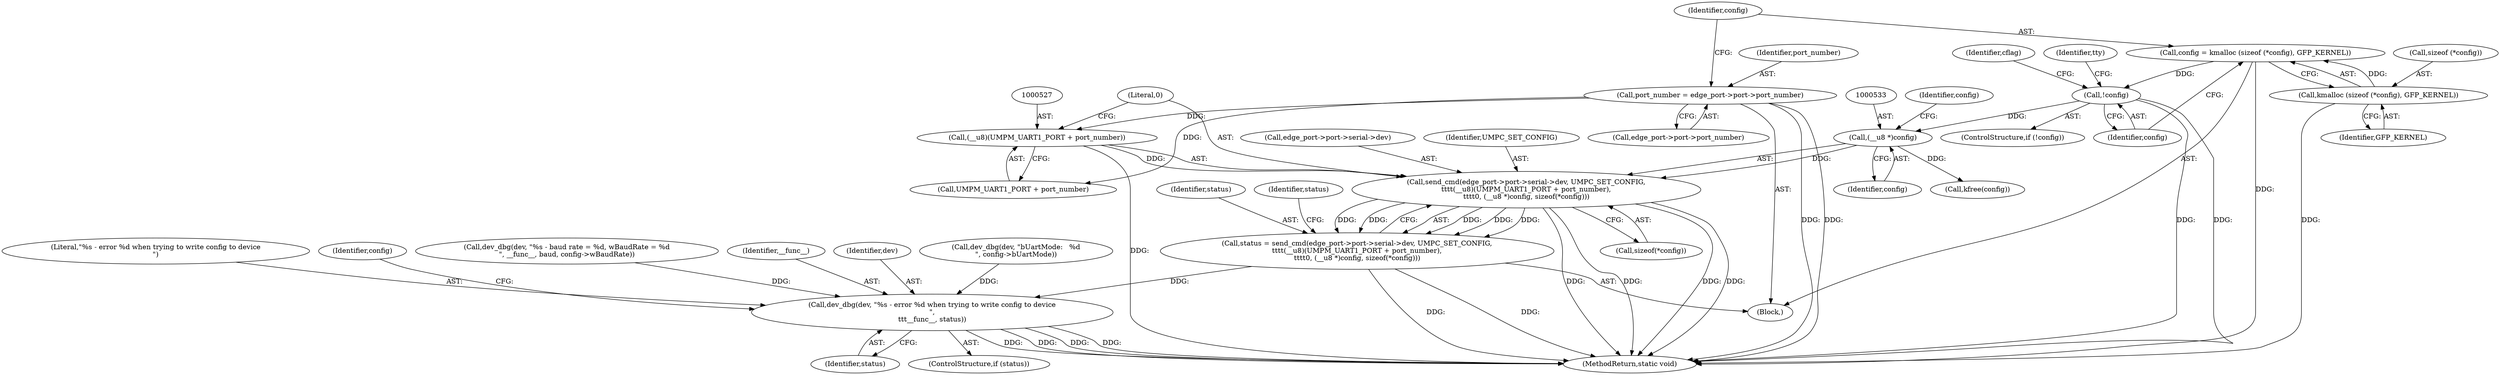 digraph "0_linux_6aeb75e6adfaed16e58780309613a578fe1ee90b@API" {
"1000517" [label="(Call,send_cmd(edge_port->port->serial->dev, UMPC_SET_CONFIG,\n\t\t\t\t(__u8)(UMPM_UART1_PORT + port_number),\n\t\t\t\t0, (__u8 *)config, sizeof(*config)))"];
"1000526" [label="(Call,(__u8)(UMPM_UART1_PORT + port_number))"];
"1000129" [label="(Call,port_number = edge_port->port->port_number)"];
"1000532" [label="(Call,(__u8 *)config)"];
"1000144" [label="(Call,!config)"];
"1000136" [label="(Call,config = kmalloc (sizeof (*config), GFP_KERNEL))"];
"1000138" [label="(Call,kmalloc (sizeof (*config), GFP_KERNEL))"];
"1000515" [label="(Call,status = send_cmd(edge_port->port->serial->dev, UMPC_SET_CONFIG,\n\t\t\t\t(__u8)(UMPM_UART1_PORT + port_number),\n\t\t\t\t0, (__u8 *)config, sizeof(*config)))"];
"1000540" [label="(Call,dev_dbg(dev, \"%s - error %d when trying to write config to device\n\",\n\t\t\t__func__, status))"];
"1000143" [label="(ControlStructure,if (!config))"];
"1000526" [label="(Call,(__u8)(UMPM_UART1_PORT + port_number))"];
"1000532" [label="(Call,(__u8 *)config)"];
"1000541" [label="(Identifier,dev)"];
"1000114" [label="(Block,)"];
"1000137" [label="(Identifier,config)"];
"1000535" [label="(Call,sizeof(*config))"];
"1000517" [label="(Call,send_cmd(edge_port->port->serial->dev, UMPC_SET_CONFIG,\n\t\t\t\t(__u8)(UMPM_UART1_PORT + port_number),\n\t\t\t\t0, (__u8 *)config, sizeof(*config)))"];
"1000499" [label="(Call,dev_dbg(dev, \"bUartMode:   %d\n\", config->bUartMode))"];
"1000544" [label="(Identifier,status)"];
"1000542" [label="(Literal,\"%s - error %d when trying to write config to device\n\")"];
"1000525" [label="(Identifier,UMPC_SET_CONFIG)"];
"1000155" [label="(Identifier,cflag)"];
"1000534" [label="(Identifier,config)"];
"1000142" [label="(Identifier,GFP_KERNEL)"];
"1000537" [label="(Identifier,config)"];
"1000129" [label="(Call,port_number = edge_port->port->port_number)"];
"1000145" [label="(Identifier,config)"];
"1000531" [label="(Literal,0)"];
"1000138" [label="(Call,kmalloc (sizeof (*config), GFP_KERNEL))"];
"1000547" [label="(MethodReturn,static void)"];
"1000130" [label="(Identifier,port_number)"];
"1000144" [label="(Call,!config)"];
"1000515" [label="(Call,status = send_cmd(edge_port->port->serial->dev, UMPC_SET_CONFIG,\n\t\t\t\t(__u8)(UMPM_UART1_PORT + port_number),\n\t\t\t\t0, (__u8 *)config, sizeof(*config)))"];
"1000136" [label="(Call,config = kmalloc (sizeof (*config), GFP_KERNEL))"];
"1000546" [label="(Identifier,config)"];
"1000528" [label="(Call,UMPM_UART1_PORT + port_number)"];
"1000139" [label="(Call,sizeof (*config))"];
"1000516" [label="(Identifier,status)"];
"1000518" [label="(Call,edge_port->port->serial->dev)"];
"1000149" [label="(Identifier,tty)"];
"1000539" [label="(Identifier,status)"];
"1000538" [label="(ControlStructure,if (status))"];
"1000445" [label="(Call,dev_dbg(dev, \"%s - baud rate = %d, wBaudRate = %d\n\", __func__, baud, config->wBaudRate))"];
"1000545" [label="(Call,kfree(config))"];
"1000543" [label="(Identifier,__func__)"];
"1000131" [label="(Call,edge_port->port->port_number)"];
"1000540" [label="(Call,dev_dbg(dev, \"%s - error %d when trying to write config to device\n\",\n\t\t\t__func__, status))"];
"1000517" -> "1000515"  [label="AST: "];
"1000517" -> "1000535"  [label="CFG: "];
"1000518" -> "1000517"  [label="AST: "];
"1000525" -> "1000517"  [label="AST: "];
"1000526" -> "1000517"  [label="AST: "];
"1000531" -> "1000517"  [label="AST: "];
"1000532" -> "1000517"  [label="AST: "];
"1000535" -> "1000517"  [label="AST: "];
"1000515" -> "1000517"  [label="CFG: "];
"1000517" -> "1000547"  [label="DDG: "];
"1000517" -> "1000547"  [label="DDG: "];
"1000517" -> "1000547"  [label="DDG: "];
"1000517" -> "1000547"  [label="DDG: "];
"1000517" -> "1000515"  [label="DDG: "];
"1000517" -> "1000515"  [label="DDG: "];
"1000517" -> "1000515"  [label="DDG: "];
"1000517" -> "1000515"  [label="DDG: "];
"1000517" -> "1000515"  [label="DDG: "];
"1000526" -> "1000517"  [label="DDG: "];
"1000532" -> "1000517"  [label="DDG: "];
"1000526" -> "1000528"  [label="CFG: "];
"1000527" -> "1000526"  [label="AST: "];
"1000528" -> "1000526"  [label="AST: "];
"1000531" -> "1000526"  [label="CFG: "];
"1000526" -> "1000547"  [label="DDG: "];
"1000129" -> "1000526"  [label="DDG: "];
"1000129" -> "1000114"  [label="AST: "];
"1000129" -> "1000131"  [label="CFG: "];
"1000130" -> "1000129"  [label="AST: "];
"1000131" -> "1000129"  [label="AST: "];
"1000137" -> "1000129"  [label="CFG: "];
"1000129" -> "1000547"  [label="DDG: "];
"1000129" -> "1000547"  [label="DDG: "];
"1000129" -> "1000528"  [label="DDG: "];
"1000532" -> "1000534"  [label="CFG: "];
"1000533" -> "1000532"  [label="AST: "];
"1000534" -> "1000532"  [label="AST: "];
"1000537" -> "1000532"  [label="CFG: "];
"1000144" -> "1000532"  [label="DDG: "];
"1000532" -> "1000545"  [label="DDG: "];
"1000144" -> "1000143"  [label="AST: "];
"1000144" -> "1000145"  [label="CFG: "];
"1000145" -> "1000144"  [label="AST: "];
"1000149" -> "1000144"  [label="CFG: "];
"1000155" -> "1000144"  [label="CFG: "];
"1000144" -> "1000547"  [label="DDG: "];
"1000144" -> "1000547"  [label="DDG: "];
"1000136" -> "1000144"  [label="DDG: "];
"1000136" -> "1000114"  [label="AST: "];
"1000136" -> "1000138"  [label="CFG: "];
"1000137" -> "1000136"  [label="AST: "];
"1000138" -> "1000136"  [label="AST: "];
"1000145" -> "1000136"  [label="CFG: "];
"1000136" -> "1000547"  [label="DDG: "];
"1000138" -> "1000136"  [label="DDG: "];
"1000138" -> "1000142"  [label="CFG: "];
"1000139" -> "1000138"  [label="AST: "];
"1000142" -> "1000138"  [label="AST: "];
"1000138" -> "1000547"  [label="DDG: "];
"1000515" -> "1000114"  [label="AST: "];
"1000516" -> "1000515"  [label="AST: "];
"1000539" -> "1000515"  [label="CFG: "];
"1000515" -> "1000547"  [label="DDG: "];
"1000515" -> "1000547"  [label="DDG: "];
"1000515" -> "1000540"  [label="DDG: "];
"1000540" -> "1000538"  [label="AST: "];
"1000540" -> "1000544"  [label="CFG: "];
"1000541" -> "1000540"  [label="AST: "];
"1000542" -> "1000540"  [label="AST: "];
"1000543" -> "1000540"  [label="AST: "];
"1000544" -> "1000540"  [label="AST: "];
"1000546" -> "1000540"  [label="CFG: "];
"1000540" -> "1000547"  [label="DDG: "];
"1000540" -> "1000547"  [label="DDG: "];
"1000540" -> "1000547"  [label="DDG: "];
"1000540" -> "1000547"  [label="DDG: "];
"1000499" -> "1000540"  [label="DDG: "];
"1000445" -> "1000540"  [label="DDG: "];
}
